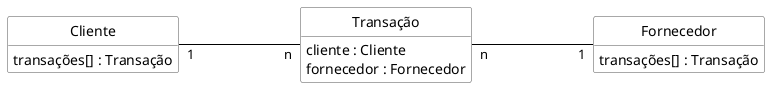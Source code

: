 @startuml mod02ima10
hide circle
hide methods
hide empty members

skinparam class {
    BackgroundColor White
    ArrowColor Black
    BorderColor #505050
}
skinparam classAttributeIconSize 0 
class "Cliente" as cl
class "Transação" as tr
class "Fornecedor" as fo
cl :  transações[] : Transação
tr :  cliente : Cliente
tr :  fornecedor : Fornecedor
fo :  transações[] : Transação
left to right direction
cl"1" --- "n"tr
tr"n" --- "1"fo
@enduml